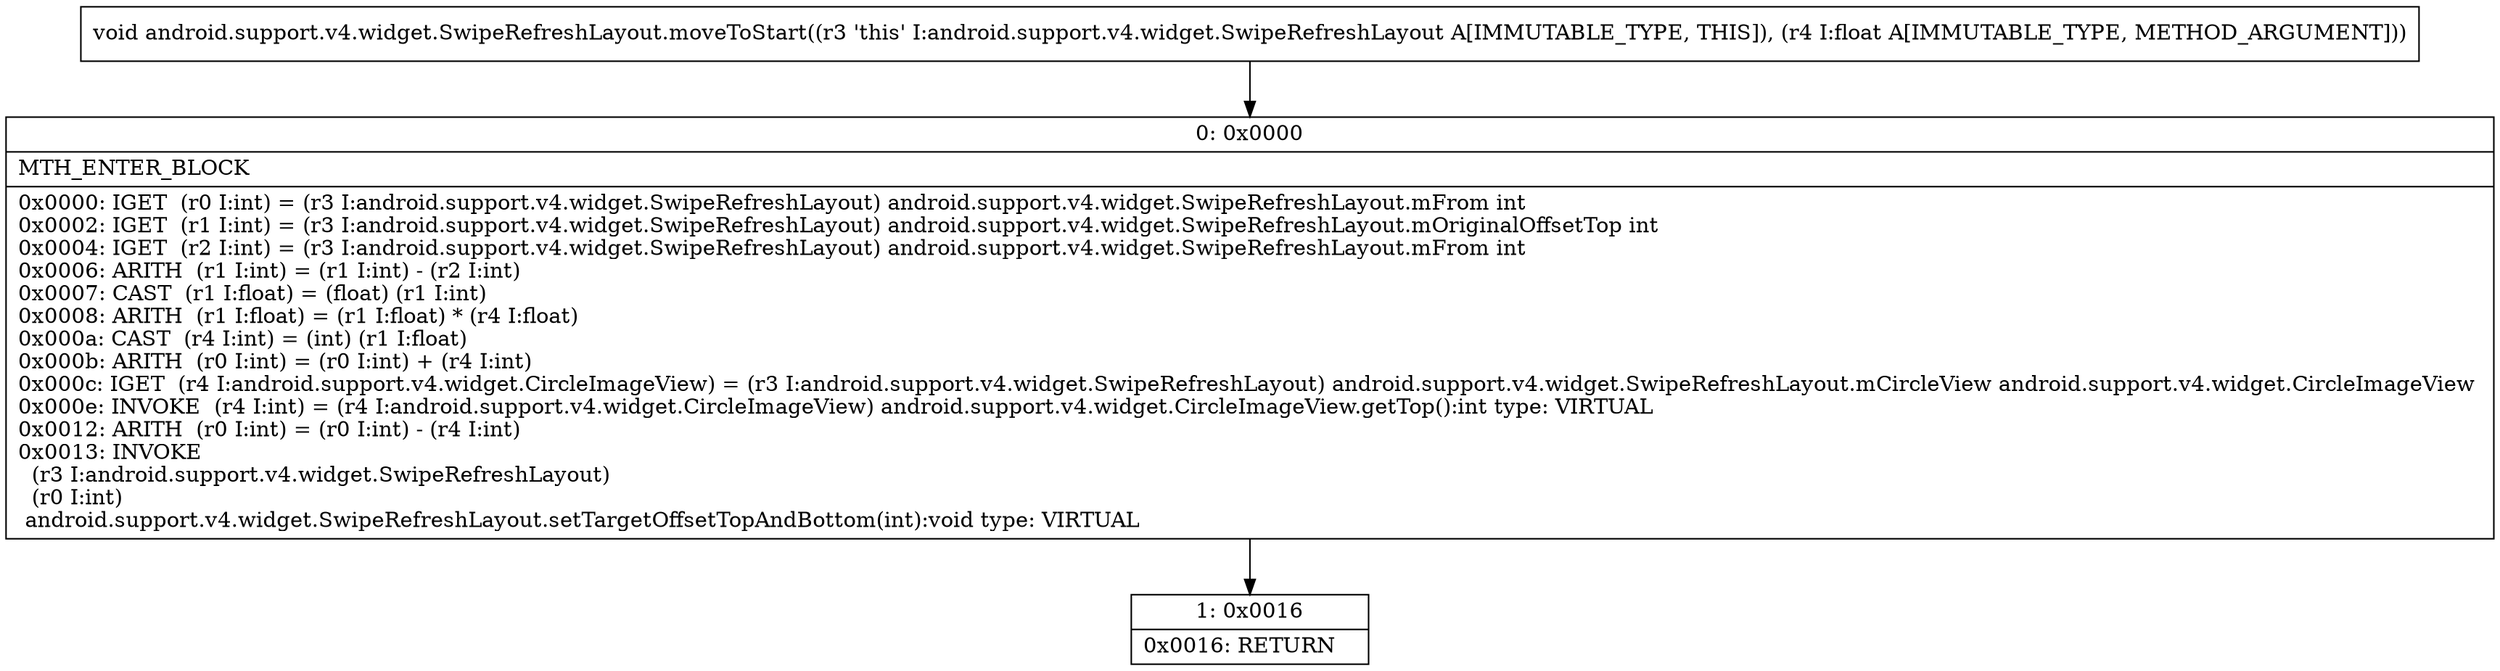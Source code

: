 digraph "CFG forandroid.support.v4.widget.SwipeRefreshLayout.moveToStart(F)V" {
Node_0 [shape=record,label="{0\:\ 0x0000|MTH_ENTER_BLOCK\l|0x0000: IGET  (r0 I:int) = (r3 I:android.support.v4.widget.SwipeRefreshLayout) android.support.v4.widget.SwipeRefreshLayout.mFrom int \l0x0002: IGET  (r1 I:int) = (r3 I:android.support.v4.widget.SwipeRefreshLayout) android.support.v4.widget.SwipeRefreshLayout.mOriginalOffsetTop int \l0x0004: IGET  (r2 I:int) = (r3 I:android.support.v4.widget.SwipeRefreshLayout) android.support.v4.widget.SwipeRefreshLayout.mFrom int \l0x0006: ARITH  (r1 I:int) = (r1 I:int) \- (r2 I:int) \l0x0007: CAST  (r1 I:float) = (float) (r1 I:int) \l0x0008: ARITH  (r1 I:float) = (r1 I:float) * (r4 I:float) \l0x000a: CAST  (r4 I:int) = (int) (r1 I:float) \l0x000b: ARITH  (r0 I:int) = (r0 I:int) + (r4 I:int) \l0x000c: IGET  (r4 I:android.support.v4.widget.CircleImageView) = (r3 I:android.support.v4.widget.SwipeRefreshLayout) android.support.v4.widget.SwipeRefreshLayout.mCircleView android.support.v4.widget.CircleImageView \l0x000e: INVOKE  (r4 I:int) = (r4 I:android.support.v4.widget.CircleImageView) android.support.v4.widget.CircleImageView.getTop():int type: VIRTUAL \l0x0012: ARITH  (r0 I:int) = (r0 I:int) \- (r4 I:int) \l0x0013: INVOKE  \l  (r3 I:android.support.v4.widget.SwipeRefreshLayout)\l  (r0 I:int)\l android.support.v4.widget.SwipeRefreshLayout.setTargetOffsetTopAndBottom(int):void type: VIRTUAL \l}"];
Node_1 [shape=record,label="{1\:\ 0x0016|0x0016: RETURN   \l}"];
MethodNode[shape=record,label="{void android.support.v4.widget.SwipeRefreshLayout.moveToStart((r3 'this' I:android.support.v4.widget.SwipeRefreshLayout A[IMMUTABLE_TYPE, THIS]), (r4 I:float A[IMMUTABLE_TYPE, METHOD_ARGUMENT])) }"];
MethodNode -> Node_0;
Node_0 -> Node_1;
}

